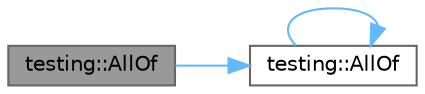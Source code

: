 digraph "testing::AllOf"
{
 // LATEX_PDF_SIZE
  bgcolor="transparent";
  edge [fontname=Helvetica,fontsize=10,labelfontname=Helvetica,labelfontsize=10];
  node [fontname=Helvetica,fontsize=10,shape=box,height=0.2,width=0.4];
  rankdir="LR";
  Node1 [id="Node000001",label="testing::AllOf",height=0.2,width=0.4,color="gray40", fillcolor="grey60", style="filled", fontcolor="black",tooltip=" "];
  Node1 -> Node2 [id="edge1_Node000001_Node000002",color="steelblue1",style="solid",tooltip=" "];
  Node2 [id="Node000002",label="testing::AllOf",height=0.2,width=0.4,color="grey40", fillcolor="white", style="filled",URL="$namespacetesting.html#a54cfff185b6b53315de525feb59b4098",tooltip=" "];
  Node2 -> Node2 [id="edge2_Node000002_Node000002",color="steelblue1",style="solid",tooltip=" "];
}
